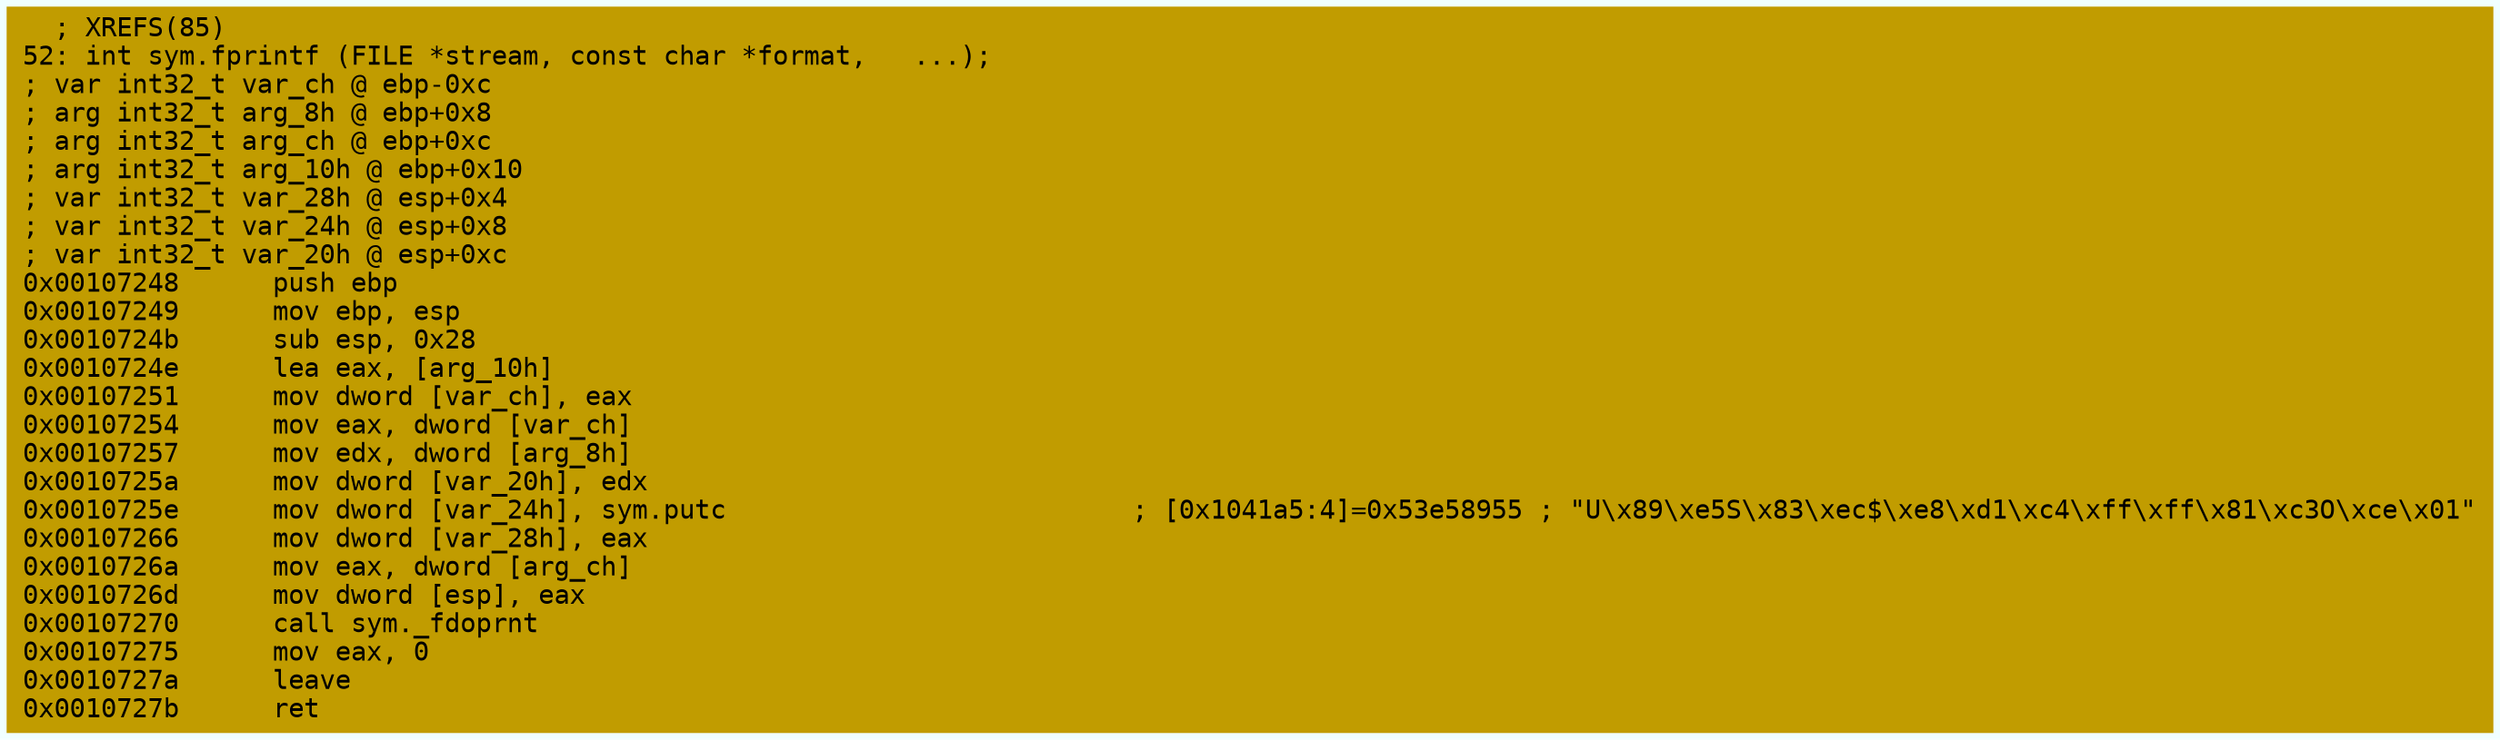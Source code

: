 digraph code {
	graph [bgcolor=azure fontsize=8 fontname="Courier" splines="ortho"];
	node [fillcolor=gray style=filled shape=box];
	edge [arrowhead="normal"];
	"0x00107248" [URL="sym.fprintf/0x00107248", fillcolor="#c19c00",color="#c19c00", fontname="Courier",label="  ; XREFS(85)\l52: int sym.fprintf (FILE *stream, const char *format,   ...);\l; var int32_t var_ch @ ebp-0xc\l; arg int32_t arg_8h @ ebp+0x8\l; arg int32_t arg_ch @ ebp+0xc\l; arg int32_t arg_10h @ ebp+0x10\l; var int32_t var_28h @ esp+0x4\l; var int32_t var_24h @ esp+0x8\l; var int32_t var_20h @ esp+0xc\l0x00107248      push ebp\l0x00107249      mov ebp, esp\l0x0010724b      sub esp, 0x28\l0x0010724e      lea eax, [arg_10h]\l0x00107251      mov dword [var_ch], eax\l0x00107254      mov eax, dword [var_ch]\l0x00107257      mov edx, dword [arg_8h]\l0x0010725a      mov dword [var_20h], edx\l0x0010725e      mov dword [var_24h], sym.putc                          ; [0x1041a5:4]=0x53e58955 ; \"U\\x89\\xe5S\\x83\\xec$\\xe8\\xd1\\xc4\\xff\\xff\\x81\\xc3O\\xce\\x01\"\l0x00107266      mov dword [var_28h], eax\l0x0010726a      mov eax, dword [arg_ch]\l0x0010726d      mov dword [esp], eax\l0x00107270      call sym._fdoprnt\l0x00107275      mov eax, 0\l0x0010727a      leave\l0x0010727b      ret\l"]
}
